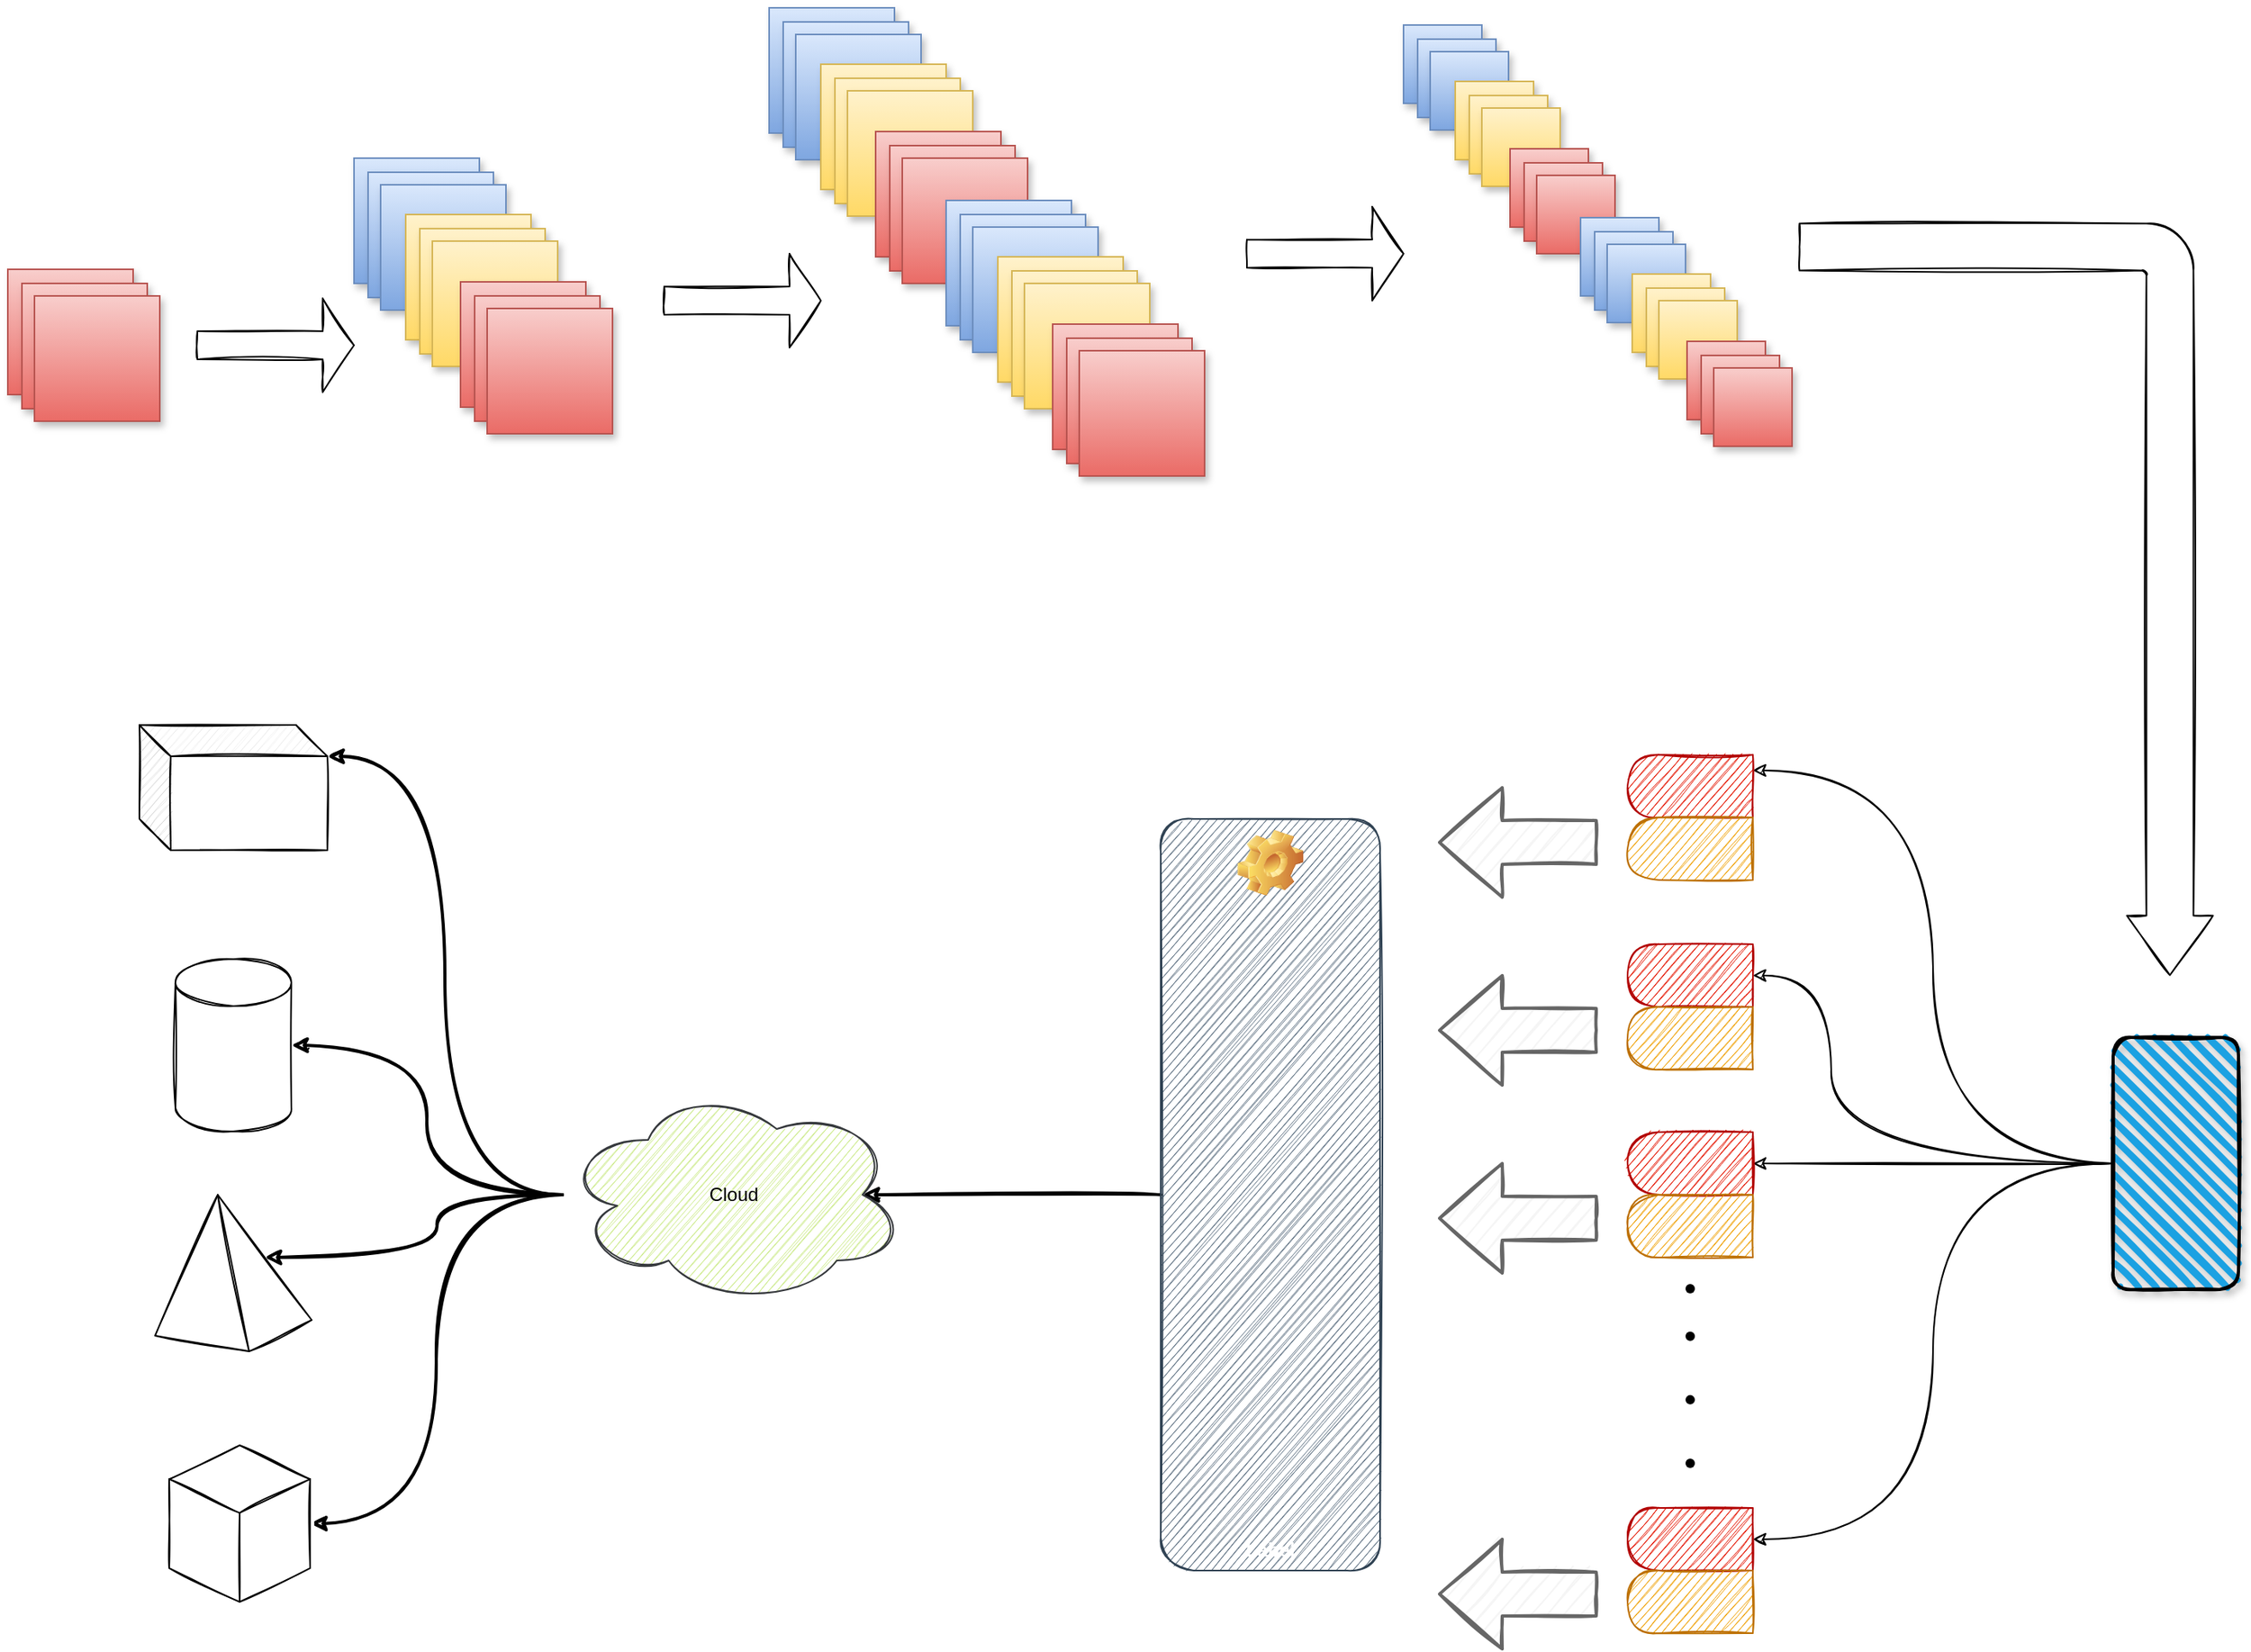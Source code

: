 <mxfile version="18.0.6" type="github">
  <diagram id="wblvO9D-ZUIbQ3TdHfIF" name="Page-1">
    <mxGraphModel dx="2287" dy="1064" grid="1" gridSize="10" guides="1" tooltips="1" connect="1" arrows="1" fold="1" page="0" pageScale="0.8" pageWidth="827" pageHeight="1169" background="none" math="0" shadow="0">
      <root>
        <mxCell id="0" />
        <mxCell id="1" parent="0" />
        <mxCell id="OHIZTz-bLhAv7k97ndpH-11" value="" style="group" vertex="1" connectable="0" parent="1">
          <mxGeometry x="-234" y="569" width="97" height="97" as="geometry" />
        </mxCell>
        <mxCell id="-TnjfYVefwGtDhQqC9l4-23" value="" style="whiteSpace=wrap;html=1;aspect=fixed;shadow=1;rounded=0;fillColor=#f8cecc;strokeColor=#b85450;sketch=0;container=0;gradientColor=#ea6b66;" parent="OHIZTz-bLhAv7k97ndpH-11" vertex="1">
          <mxGeometry width="80" height="80" as="geometry" />
        </mxCell>
        <mxCell id="-TnjfYVefwGtDhQqC9l4-24" value="" style="whiteSpace=wrap;html=1;aspect=fixed;shadow=1;rounded=0;fillColor=#f8cecc;strokeColor=#b85450;sketch=0;container=0;gradientColor=#ea6b66;" parent="OHIZTz-bLhAv7k97ndpH-11" vertex="1">
          <mxGeometry x="9" y="9" width="80" height="80" as="geometry" />
        </mxCell>
        <mxCell id="-TnjfYVefwGtDhQqC9l4-25" value="" style="whiteSpace=wrap;html=1;aspect=fixed;shadow=1;rounded=0;fillColor=#f8cecc;strokeColor=#b85450;sketch=0;container=0;gradientColor=#ea6b66;" parent="OHIZTz-bLhAv7k97ndpH-11" vertex="1">
          <mxGeometry x="17" y="17" width="80" height="80" as="geometry" />
        </mxCell>
        <mxCell id="OHIZTz-bLhAv7k97ndpH-20" value="" style="group" vertex="1" connectable="0" parent="1">
          <mxGeometry x="-13" y="498" width="165" height="176" as="geometry" />
        </mxCell>
        <mxCell id="OHIZTz-bLhAv7k97ndpH-7" value="" style="whiteSpace=wrap;html=1;aspect=fixed;shadow=1;rounded=0;fillColor=#dae8fc;strokeColor=#6c8ebf;sketch=0;gradientColor=#7ea6e0;container=0;" vertex="1" parent="OHIZTz-bLhAv7k97ndpH-20">
          <mxGeometry width="80" height="80" as="geometry" />
        </mxCell>
        <mxCell id="OHIZTz-bLhAv7k97ndpH-8" value="" style="whiteSpace=wrap;html=1;aspect=fixed;shadow=1;rounded=0;fillColor=#dae8fc;strokeColor=#6c8ebf;sketch=0;gradientColor=#7ea6e0;container=0;" vertex="1" parent="OHIZTz-bLhAv7k97ndpH-20">
          <mxGeometry x="9" y="9" width="80" height="80" as="geometry" />
        </mxCell>
        <mxCell id="OHIZTz-bLhAv7k97ndpH-9" value="" style="whiteSpace=wrap;html=1;aspect=fixed;shadow=1;rounded=0;fillColor=#dae8fc;strokeColor=#6c8ebf;sketch=0;gradientColor=#7ea6e0;container=0;" vertex="1" parent="OHIZTz-bLhAv7k97ndpH-20">
          <mxGeometry x="17" y="17" width="80" height="80" as="geometry" />
        </mxCell>
        <mxCell id="OHIZTz-bLhAv7k97ndpH-13" value="" style="whiteSpace=wrap;html=1;aspect=fixed;shadow=1;rounded=0;fillColor=#fff2cc;strokeColor=#d6b656;sketch=0;container=0;gradientColor=#ffd966;" vertex="1" parent="OHIZTz-bLhAv7k97ndpH-20">
          <mxGeometry x="33" y="36" width="80" height="80" as="geometry" />
        </mxCell>
        <mxCell id="OHIZTz-bLhAv7k97ndpH-14" value="" style="whiteSpace=wrap;html=1;aspect=fixed;shadow=1;rounded=0;fillColor=#fff2cc;strokeColor=#d6b656;sketch=0;container=0;gradientColor=#ffd966;" vertex="1" parent="OHIZTz-bLhAv7k97ndpH-20">
          <mxGeometry x="42" y="45" width="80" height="80" as="geometry" />
        </mxCell>
        <mxCell id="OHIZTz-bLhAv7k97ndpH-15" value="" style="whiteSpace=wrap;html=1;aspect=fixed;shadow=1;rounded=0;fillColor=#fff2cc;strokeColor=#d6b656;sketch=0;container=0;gradientColor=#ffd966;" vertex="1" parent="OHIZTz-bLhAv7k97ndpH-20">
          <mxGeometry x="50" y="53" width="80" height="80" as="geometry" />
        </mxCell>
        <mxCell id="OHIZTz-bLhAv7k97ndpH-16" value="" style="group" vertex="1" connectable="0" parent="OHIZTz-bLhAv7k97ndpH-20">
          <mxGeometry x="68" y="79" width="97" height="97" as="geometry" />
        </mxCell>
        <mxCell id="OHIZTz-bLhAv7k97ndpH-17" value="" style="whiteSpace=wrap;html=1;aspect=fixed;shadow=1;rounded=0;fillColor=#f8cecc;strokeColor=#b85450;sketch=0;container=0;gradientColor=#ea6b66;" vertex="1" parent="OHIZTz-bLhAv7k97ndpH-16">
          <mxGeometry width="80" height="80" as="geometry" />
        </mxCell>
        <mxCell id="OHIZTz-bLhAv7k97ndpH-18" value="" style="whiteSpace=wrap;html=1;aspect=fixed;shadow=1;rounded=0;fillColor=#f8cecc;strokeColor=#b85450;sketch=0;container=0;gradientColor=#ea6b66;" vertex="1" parent="OHIZTz-bLhAv7k97ndpH-16">
          <mxGeometry x="9" y="9" width="80" height="80" as="geometry" />
        </mxCell>
        <mxCell id="OHIZTz-bLhAv7k97ndpH-19" value="" style="whiteSpace=wrap;html=1;aspect=fixed;shadow=1;rounded=0;fillColor=#f8cecc;strokeColor=#b85450;sketch=0;container=0;gradientColor=#ea6b66;" vertex="1" parent="OHIZTz-bLhAv7k97ndpH-16">
          <mxGeometry x="17" y="17" width="80" height="80" as="geometry" />
        </mxCell>
        <mxCell id="OHIZTz-bLhAv7k97ndpH-47" value="" style="group" vertex="1" connectable="0" parent="1">
          <mxGeometry x="252" y="402" width="278" height="299" as="geometry" />
        </mxCell>
        <mxCell id="OHIZTz-bLhAv7k97ndpH-25" value="" style="group" vertex="1" connectable="0" parent="OHIZTz-bLhAv7k97ndpH-47">
          <mxGeometry width="165" height="176" as="geometry" />
        </mxCell>
        <mxCell id="OHIZTz-bLhAv7k97ndpH-26" value="" style="whiteSpace=wrap;html=1;aspect=fixed;shadow=1;rounded=0;fillColor=#dae8fc;strokeColor=#6c8ebf;sketch=0;gradientColor=#7ea6e0;container=0;" vertex="1" parent="OHIZTz-bLhAv7k97ndpH-25">
          <mxGeometry width="80" height="80" as="geometry" />
        </mxCell>
        <mxCell id="OHIZTz-bLhAv7k97ndpH-27" value="" style="whiteSpace=wrap;html=1;aspect=fixed;shadow=1;rounded=0;fillColor=#dae8fc;strokeColor=#6c8ebf;sketch=0;gradientColor=#7ea6e0;container=0;" vertex="1" parent="OHIZTz-bLhAv7k97ndpH-25">
          <mxGeometry x="9" y="9" width="80" height="80" as="geometry" />
        </mxCell>
        <mxCell id="OHIZTz-bLhAv7k97ndpH-28" value="" style="whiteSpace=wrap;html=1;aspect=fixed;shadow=1;rounded=0;fillColor=#dae8fc;strokeColor=#6c8ebf;sketch=0;gradientColor=#7ea6e0;container=0;" vertex="1" parent="OHIZTz-bLhAv7k97ndpH-25">
          <mxGeometry x="17" y="17" width="80" height="80" as="geometry" />
        </mxCell>
        <mxCell id="OHIZTz-bLhAv7k97ndpH-29" value="" style="whiteSpace=wrap;html=1;aspect=fixed;shadow=1;rounded=0;fillColor=#fff2cc;strokeColor=#d6b656;sketch=0;container=0;gradientColor=#ffd966;" vertex="1" parent="OHIZTz-bLhAv7k97ndpH-25">
          <mxGeometry x="33" y="36" width="80" height="80" as="geometry" />
        </mxCell>
        <mxCell id="OHIZTz-bLhAv7k97ndpH-30" value="" style="whiteSpace=wrap;html=1;aspect=fixed;shadow=1;rounded=0;fillColor=#fff2cc;strokeColor=#d6b656;sketch=0;container=0;gradientColor=#ffd966;" vertex="1" parent="OHIZTz-bLhAv7k97ndpH-25">
          <mxGeometry x="42" y="45" width="80" height="80" as="geometry" />
        </mxCell>
        <mxCell id="OHIZTz-bLhAv7k97ndpH-31" value="" style="whiteSpace=wrap;html=1;aspect=fixed;shadow=1;rounded=0;fillColor=#fff2cc;strokeColor=#d6b656;sketch=0;container=0;gradientColor=#ffd966;" vertex="1" parent="OHIZTz-bLhAv7k97ndpH-25">
          <mxGeometry x="50" y="53" width="80" height="80" as="geometry" />
        </mxCell>
        <mxCell id="OHIZTz-bLhAv7k97ndpH-32" value="" style="group" vertex="1" connectable="0" parent="OHIZTz-bLhAv7k97ndpH-25">
          <mxGeometry x="68" y="79" width="97" height="97" as="geometry" />
        </mxCell>
        <mxCell id="OHIZTz-bLhAv7k97ndpH-33" value="" style="whiteSpace=wrap;html=1;aspect=fixed;shadow=1;rounded=0;fillColor=#f8cecc;strokeColor=#b85450;sketch=0;container=0;gradientColor=#ea6b66;" vertex="1" parent="OHIZTz-bLhAv7k97ndpH-32">
          <mxGeometry width="80" height="80" as="geometry" />
        </mxCell>
        <mxCell id="OHIZTz-bLhAv7k97ndpH-34" value="" style="whiteSpace=wrap;html=1;aspect=fixed;shadow=1;rounded=0;fillColor=#f8cecc;strokeColor=#b85450;sketch=0;container=0;gradientColor=#ea6b66;" vertex="1" parent="OHIZTz-bLhAv7k97ndpH-32">
          <mxGeometry x="9" y="9" width="80" height="80" as="geometry" />
        </mxCell>
        <mxCell id="OHIZTz-bLhAv7k97ndpH-35" value="" style="whiteSpace=wrap;html=1;aspect=fixed;shadow=1;rounded=0;fillColor=#f8cecc;strokeColor=#b85450;sketch=0;container=0;gradientColor=#ea6b66;" vertex="1" parent="OHIZTz-bLhAv7k97ndpH-32">
          <mxGeometry x="17" y="17" width="80" height="80" as="geometry" />
        </mxCell>
        <mxCell id="OHIZTz-bLhAv7k97ndpH-36" value="" style="group" vertex="1" connectable="0" parent="OHIZTz-bLhAv7k97ndpH-47">
          <mxGeometry x="113" y="123" width="165" height="176" as="geometry" />
        </mxCell>
        <mxCell id="OHIZTz-bLhAv7k97ndpH-37" value="" style="whiteSpace=wrap;html=1;aspect=fixed;shadow=1;rounded=0;fillColor=#dae8fc;strokeColor=#6c8ebf;sketch=0;gradientColor=#7ea6e0;container=0;" vertex="1" parent="OHIZTz-bLhAv7k97ndpH-36">
          <mxGeometry width="80" height="80" as="geometry" />
        </mxCell>
        <mxCell id="OHIZTz-bLhAv7k97ndpH-38" value="" style="whiteSpace=wrap;html=1;aspect=fixed;shadow=1;rounded=0;fillColor=#dae8fc;strokeColor=#6c8ebf;sketch=0;gradientColor=#7ea6e0;container=0;" vertex="1" parent="OHIZTz-bLhAv7k97ndpH-36">
          <mxGeometry x="9" y="9" width="80" height="80" as="geometry" />
        </mxCell>
        <mxCell id="OHIZTz-bLhAv7k97ndpH-39" value="" style="whiteSpace=wrap;html=1;aspect=fixed;shadow=1;rounded=0;fillColor=#dae8fc;strokeColor=#6c8ebf;sketch=0;gradientColor=#7ea6e0;container=0;" vertex="1" parent="OHIZTz-bLhAv7k97ndpH-36">
          <mxGeometry x="17" y="17" width="80" height="80" as="geometry" />
        </mxCell>
        <mxCell id="OHIZTz-bLhAv7k97ndpH-40" value="" style="whiteSpace=wrap;html=1;aspect=fixed;shadow=1;rounded=0;fillColor=#fff2cc;strokeColor=#d6b656;sketch=0;container=0;gradientColor=#ffd966;" vertex="1" parent="OHIZTz-bLhAv7k97ndpH-36">
          <mxGeometry x="33" y="36" width="80" height="80" as="geometry" />
        </mxCell>
        <mxCell id="OHIZTz-bLhAv7k97ndpH-41" value="" style="whiteSpace=wrap;html=1;aspect=fixed;shadow=1;rounded=0;fillColor=#fff2cc;strokeColor=#d6b656;sketch=0;container=0;gradientColor=#ffd966;" vertex="1" parent="OHIZTz-bLhAv7k97ndpH-36">
          <mxGeometry x="42" y="45" width="80" height="80" as="geometry" />
        </mxCell>
        <mxCell id="OHIZTz-bLhAv7k97ndpH-42" value="" style="whiteSpace=wrap;html=1;aspect=fixed;shadow=1;rounded=0;fillColor=#fff2cc;strokeColor=#d6b656;sketch=0;container=0;gradientColor=#ffd966;" vertex="1" parent="OHIZTz-bLhAv7k97ndpH-36">
          <mxGeometry x="50" y="53" width="80" height="80" as="geometry" />
        </mxCell>
        <mxCell id="OHIZTz-bLhAv7k97ndpH-43" value="" style="group" vertex="1" connectable="0" parent="OHIZTz-bLhAv7k97ndpH-36">
          <mxGeometry x="68" y="79" width="97" height="97" as="geometry" />
        </mxCell>
        <mxCell id="OHIZTz-bLhAv7k97ndpH-44" value="" style="whiteSpace=wrap;html=1;aspect=fixed;shadow=1;rounded=0;fillColor=#f8cecc;strokeColor=#b85450;sketch=0;container=0;gradientColor=#ea6b66;" vertex="1" parent="OHIZTz-bLhAv7k97ndpH-43">
          <mxGeometry width="80" height="80" as="geometry" />
        </mxCell>
        <mxCell id="OHIZTz-bLhAv7k97ndpH-45" value="" style="whiteSpace=wrap;html=1;aspect=fixed;shadow=1;rounded=0;fillColor=#f8cecc;strokeColor=#b85450;sketch=0;container=0;gradientColor=#ea6b66;" vertex="1" parent="OHIZTz-bLhAv7k97ndpH-43">
          <mxGeometry x="9" y="9" width="80" height="80" as="geometry" />
        </mxCell>
        <mxCell id="OHIZTz-bLhAv7k97ndpH-46" value="" style="whiteSpace=wrap;html=1;aspect=fixed;shadow=1;rounded=0;fillColor=#f8cecc;strokeColor=#b85450;sketch=0;container=0;gradientColor=#ea6b66;" vertex="1" parent="OHIZTz-bLhAv7k97ndpH-43">
          <mxGeometry x="17" y="17" width="80" height="80" as="geometry" />
        </mxCell>
        <mxCell id="OHIZTz-bLhAv7k97ndpH-48" value="" style="group" vertex="1" connectable="0" parent="1">
          <mxGeometry x="642" y="398" width="278" height="299" as="geometry" />
        </mxCell>
        <mxCell id="OHIZTz-bLhAv7k97ndpH-49" value="" style="group" vertex="1" connectable="0" parent="OHIZTz-bLhAv7k97ndpH-48">
          <mxGeometry width="165" height="176" as="geometry" />
        </mxCell>
        <mxCell id="OHIZTz-bLhAv7k97ndpH-50" value="" style="whiteSpace=wrap;html=1;aspect=fixed;shadow=1;rounded=0;fillColor=#dae8fc;strokeColor=#6c8ebf;sketch=0;gradientColor=#7ea6e0;container=0;" vertex="1" parent="OHIZTz-bLhAv7k97ndpH-49">
          <mxGeometry x="15" y="15" width="50" height="50" as="geometry" />
        </mxCell>
        <mxCell id="OHIZTz-bLhAv7k97ndpH-51" value="" style="whiteSpace=wrap;html=1;aspect=fixed;shadow=1;rounded=0;fillColor=#dae8fc;strokeColor=#6c8ebf;sketch=0;gradientColor=#7ea6e0;container=0;" vertex="1" parent="OHIZTz-bLhAv7k97ndpH-49">
          <mxGeometry x="24" y="24" width="50" height="50" as="geometry" />
        </mxCell>
        <mxCell id="OHIZTz-bLhAv7k97ndpH-52" value="" style="whiteSpace=wrap;html=1;aspect=fixed;shadow=1;rounded=0;fillColor=#dae8fc;strokeColor=#6c8ebf;sketch=0;gradientColor=#7ea6e0;container=0;" vertex="1" parent="OHIZTz-bLhAv7k97ndpH-49">
          <mxGeometry x="32" y="32" width="50" height="50" as="geometry" />
        </mxCell>
        <mxCell id="OHIZTz-bLhAv7k97ndpH-53" value="" style="whiteSpace=wrap;html=1;aspect=fixed;shadow=1;rounded=0;fillColor=#fff2cc;strokeColor=#d6b656;sketch=0;container=0;gradientColor=#ffd966;" vertex="1" parent="OHIZTz-bLhAv7k97ndpH-49">
          <mxGeometry x="48" y="51" width="50" height="50" as="geometry" />
        </mxCell>
        <mxCell id="OHIZTz-bLhAv7k97ndpH-54" value="" style="whiteSpace=wrap;html=1;aspect=fixed;shadow=1;rounded=0;fillColor=#fff2cc;strokeColor=#d6b656;sketch=0;container=0;gradientColor=#ffd966;" vertex="1" parent="OHIZTz-bLhAv7k97ndpH-49">
          <mxGeometry x="57" y="60" width="50" height="50" as="geometry" />
        </mxCell>
        <mxCell id="OHIZTz-bLhAv7k97ndpH-55" value="" style="whiteSpace=wrap;html=1;aspect=fixed;shadow=1;rounded=0;fillColor=#fff2cc;strokeColor=#d6b656;sketch=0;container=0;gradientColor=#ffd966;" vertex="1" parent="OHIZTz-bLhAv7k97ndpH-49">
          <mxGeometry x="65" y="68" width="50" height="50" as="geometry" />
        </mxCell>
        <mxCell id="OHIZTz-bLhAv7k97ndpH-56" value="" style="group" vertex="1" connectable="0" parent="OHIZTz-bLhAv7k97ndpH-49">
          <mxGeometry x="68" y="79" width="97" height="97" as="geometry" />
        </mxCell>
        <mxCell id="OHIZTz-bLhAv7k97ndpH-57" value="" style="whiteSpace=wrap;html=1;aspect=fixed;shadow=1;rounded=0;fillColor=#f8cecc;strokeColor=#b85450;sketch=0;container=0;gradientColor=#ea6b66;" vertex="1" parent="OHIZTz-bLhAv7k97ndpH-56">
          <mxGeometry x="15" y="15" width="50" height="50" as="geometry" />
        </mxCell>
        <mxCell id="OHIZTz-bLhAv7k97ndpH-58" value="" style="whiteSpace=wrap;html=1;aspect=fixed;shadow=1;rounded=0;fillColor=#f8cecc;strokeColor=#b85450;sketch=0;container=0;gradientColor=#ea6b66;" vertex="1" parent="OHIZTz-bLhAv7k97ndpH-56">
          <mxGeometry x="24" y="24" width="50" height="50" as="geometry" />
        </mxCell>
        <mxCell id="OHIZTz-bLhAv7k97ndpH-59" value="" style="whiteSpace=wrap;html=1;aspect=fixed;shadow=1;rounded=0;fillColor=#f8cecc;strokeColor=#b85450;sketch=0;container=0;gradientColor=#ea6b66;" vertex="1" parent="OHIZTz-bLhAv7k97ndpH-56">
          <mxGeometry x="32" y="32" width="50" height="50" as="geometry" />
        </mxCell>
        <mxCell id="OHIZTz-bLhAv7k97ndpH-60" value="" style="group" vertex="1" connectable="0" parent="OHIZTz-bLhAv7k97ndpH-48">
          <mxGeometry x="113" y="123" width="165" height="176" as="geometry" />
        </mxCell>
        <mxCell id="OHIZTz-bLhAv7k97ndpH-61" value="" style="whiteSpace=wrap;html=1;aspect=fixed;shadow=1;rounded=0;fillColor=#dae8fc;strokeColor=#6c8ebf;sketch=0;gradientColor=#7ea6e0;container=0;" vertex="1" parent="OHIZTz-bLhAv7k97ndpH-60">
          <mxGeometry x="15" y="15" width="50" height="50" as="geometry" />
        </mxCell>
        <mxCell id="OHIZTz-bLhAv7k97ndpH-62" value="" style="whiteSpace=wrap;html=1;aspect=fixed;shadow=1;rounded=0;fillColor=#dae8fc;strokeColor=#6c8ebf;sketch=0;gradientColor=#7ea6e0;container=0;" vertex="1" parent="OHIZTz-bLhAv7k97ndpH-60">
          <mxGeometry x="24" y="24" width="50" height="50" as="geometry" />
        </mxCell>
        <mxCell id="OHIZTz-bLhAv7k97ndpH-63" value="" style="whiteSpace=wrap;html=1;aspect=fixed;shadow=1;rounded=0;fillColor=#dae8fc;strokeColor=#6c8ebf;sketch=0;gradientColor=#7ea6e0;container=0;" vertex="1" parent="OHIZTz-bLhAv7k97ndpH-60">
          <mxGeometry x="32" y="32" width="50" height="50" as="geometry" />
        </mxCell>
        <mxCell id="OHIZTz-bLhAv7k97ndpH-64" value="" style="whiteSpace=wrap;html=1;aspect=fixed;shadow=1;rounded=0;fillColor=#fff2cc;strokeColor=#d6b656;sketch=0;container=0;gradientColor=#ffd966;" vertex="1" parent="OHIZTz-bLhAv7k97ndpH-60">
          <mxGeometry x="48" y="51" width="50" height="50" as="geometry" />
        </mxCell>
        <mxCell id="OHIZTz-bLhAv7k97ndpH-65" value="" style="whiteSpace=wrap;html=1;aspect=fixed;shadow=1;rounded=0;fillColor=#fff2cc;strokeColor=#d6b656;sketch=0;container=0;gradientColor=#ffd966;" vertex="1" parent="OHIZTz-bLhAv7k97ndpH-60">
          <mxGeometry x="57" y="60" width="50" height="50" as="geometry" />
        </mxCell>
        <mxCell id="OHIZTz-bLhAv7k97ndpH-66" value="" style="whiteSpace=wrap;html=1;aspect=fixed;shadow=1;rounded=0;fillColor=#fff2cc;strokeColor=#d6b656;sketch=0;container=0;gradientColor=#ffd966;" vertex="1" parent="OHIZTz-bLhAv7k97ndpH-60">
          <mxGeometry x="65" y="68" width="50" height="50" as="geometry" />
        </mxCell>
        <mxCell id="OHIZTz-bLhAv7k97ndpH-67" value="" style="group" vertex="1" connectable="0" parent="OHIZTz-bLhAv7k97ndpH-60">
          <mxGeometry x="68" y="79" width="97" height="97" as="geometry" />
        </mxCell>
        <mxCell id="OHIZTz-bLhAv7k97ndpH-68" value="" style="whiteSpace=wrap;html=1;aspect=fixed;shadow=1;rounded=0;fillColor=#f8cecc;strokeColor=#b85450;sketch=0;container=0;gradientColor=#ea6b66;" vertex="1" parent="OHIZTz-bLhAv7k97ndpH-67">
          <mxGeometry x="15" y="15" width="50" height="50" as="geometry" />
        </mxCell>
        <mxCell id="OHIZTz-bLhAv7k97ndpH-69" value="" style="whiteSpace=wrap;html=1;aspect=fixed;shadow=1;rounded=0;fillColor=#f8cecc;strokeColor=#b85450;sketch=0;container=0;gradientColor=#ea6b66;" vertex="1" parent="OHIZTz-bLhAv7k97ndpH-67">
          <mxGeometry x="24" y="24" width="50" height="50" as="geometry" />
        </mxCell>
        <mxCell id="OHIZTz-bLhAv7k97ndpH-70" value="" style="whiteSpace=wrap;html=1;aspect=fixed;shadow=1;rounded=0;fillColor=#f8cecc;strokeColor=#b85450;sketch=0;container=0;gradientColor=#ea6b66;" vertex="1" parent="OHIZTz-bLhAv7k97ndpH-67">
          <mxGeometry x="32" y="32" width="50" height="50" as="geometry" />
        </mxCell>
        <mxCell id="OHIZTz-bLhAv7k97ndpH-103" style="edgeStyle=orthogonalEdgeStyle;orthogonalLoop=1;jettySize=auto;html=1;entryX=0;entryY=0.75;entryDx=0;entryDy=0;sketch=1;curved=1;" edge="1" parent="1" source="OHIZTz-bLhAv7k97ndpH-71" target="OHIZTz-bLhAv7k97ndpH-72">
          <mxGeometry relative="1" as="geometry" />
        </mxCell>
        <mxCell id="OHIZTz-bLhAv7k97ndpH-104" style="edgeStyle=orthogonalEdgeStyle;curved=1;sketch=1;orthogonalLoop=1;jettySize=auto;html=1;" edge="1" parent="1" source="OHIZTz-bLhAv7k97ndpH-71" target="OHIZTz-bLhAv7k97ndpH-76">
          <mxGeometry relative="1" as="geometry">
            <Array as="points">
              <mxPoint x="930" y="1140" />
              <mxPoint x="930" y="1020" />
            </Array>
          </mxGeometry>
        </mxCell>
        <mxCell id="OHIZTz-bLhAv7k97ndpH-105" style="edgeStyle=orthogonalEdgeStyle;curved=1;sketch=1;orthogonalLoop=1;jettySize=auto;html=1;entryX=0;entryY=0.5;entryDx=0;entryDy=0;" edge="1" parent="1" source="OHIZTz-bLhAv7k97ndpH-71" target="OHIZTz-bLhAv7k97ndpH-79">
          <mxGeometry relative="1" as="geometry" />
        </mxCell>
        <mxCell id="OHIZTz-bLhAv7k97ndpH-106" style="edgeStyle=orthogonalEdgeStyle;curved=1;sketch=1;orthogonalLoop=1;jettySize=auto;html=1;entryX=0;entryY=0.5;entryDx=0;entryDy=0;" edge="1" parent="1" source="OHIZTz-bLhAv7k97ndpH-71" target="OHIZTz-bLhAv7k97ndpH-82">
          <mxGeometry relative="1" as="geometry" />
        </mxCell>
        <mxCell id="OHIZTz-bLhAv7k97ndpH-71" value="" style="rounded=1;whiteSpace=wrap;html=1;strokeWidth=2;fillWeight=4;hachureGap=8;hachureAngle=45;fillColor=#1ba1e2;sketch=1;shadow=1;" vertex="1" parent="1">
          <mxGeometry x="1110" y="1059.5" width="80" height="161" as="geometry" />
        </mxCell>
        <mxCell id="OHIZTz-bLhAv7k97ndpH-74" value="" style="group" vertex="1" connectable="0" parent="1">
          <mxGeometry x="800" y="879" width="80" height="80" as="geometry" />
        </mxCell>
        <mxCell id="OHIZTz-bLhAv7k97ndpH-72" value="" style="shape=delay;whiteSpace=wrap;html=1;shadow=0;sketch=1;direction=west;fillColor=#e51400;strokeColor=#B20000;fontColor=#ffffff;" vertex="1" parent="OHIZTz-bLhAv7k97ndpH-74">
          <mxGeometry width="80" height="40" as="geometry" />
        </mxCell>
        <mxCell id="OHIZTz-bLhAv7k97ndpH-73" value="" style="shape=delay;whiteSpace=wrap;html=1;shadow=0;sketch=1;direction=west;fillColor=#f0a30a;strokeColor=#BD7000;fontColor=#000000;" vertex="1" parent="OHIZTz-bLhAv7k97ndpH-74">
          <mxGeometry y="40" width="80" height="40" as="geometry" />
        </mxCell>
        <mxCell id="OHIZTz-bLhAv7k97ndpH-75" value="" style="group" vertex="1" connectable="0" parent="1">
          <mxGeometry x="800" y="1000" width="80" height="80" as="geometry" />
        </mxCell>
        <mxCell id="OHIZTz-bLhAv7k97ndpH-76" value="" style="shape=delay;whiteSpace=wrap;html=1;shadow=0;sketch=1;direction=west;fillColor=#e51400;strokeColor=#B20000;fontColor=#ffffff;" vertex="1" parent="OHIZTz-bLhAv7k97ndpH-75">
          <mxGeometry width="80" height="40" as="geometry" />
        </mxCell>
        <mxCell id="OHIZTz-bLhAv7k97ndpH-77" value="" style="shape=delay;whiteSpace=wrap;html=1;shadow=0;sketch=1;direction=west;fillColor=#f0a30a;strokeColor=#BD7000;fontColor=#000000;" vertex="1" parent="OHIZTz-bLhAv7k97ndpH-75">
          <mxGeometry y="40" width="80" height="40" as="geometry" />
        </mxCell>
        <mxCell id="OHIZTz-bLhAv7k97ndpH-78" value="" style="group" vertex="1" connectable="0" parent="1">
          <mxGeometry x="800" y="1120" width="80" height="80" as="geometry" />
        </mxCell>
        <mxCell id="OHIZTz-bLhAv7k97ndpH-79" value="" style="shape=delay;whiteSpace=wrap;html=1;shadow=0;sketch=1;direction=west;fillColor=#e51400;strokeColor=#B20000;fontColor=#ffffff;" vertex="1" parent="OHIZTz-bLhAv7k97ndpH-78">
          <mxGeometry width="80" height="40" as="geometry" />
        </mxCell>
        <mxCell id="OHIZTz-bLhAv7k97ndpH-80" value="" style="shape=delay;whiteSpace=wrap;html=1;shadow=0;sketch=1;direction=west;fillColor=#f0a30a;strokeColor=#BD7000;fontColor=#000000;" vertex="1" parent="OHIZTz-bLhAv7k97ndpH-78">
          <mxGeometry y="40" width="80" height="40" as="geometry" />
        </mxCell>
        <mxCell id="OHIZTz-bLhAv7k97ndpH-81" value="" style="group" vertex="1" connectable="0" parent="1">
          <mxGeometry x="800" y="1360" width="80" height="80" as="geometry" />
        </mxCell>
        <mxCell id="OHIZTz-bLhAv7k97ndpH-82" value="" style="shape=delay;whiteSpace=wrap;html=1;shadow=0;sketch=1;direction=west;fillColor=#e51400;strokeColor=#B20000;fontColor=#ffffff;" vertex="1" parent="OHIZTz-bLhAv7k97ndpH-81">
          <mxGeometry width="80" height="40" as="geometry" />
        </mxCell>
        <mxCell id="OHIZTz-bLhAv7k97ndpH-83" value="" style="shape=delay;whiteSpace=wrap;html=1;shadow=0;sketch=1;direction=west;fillColor=#f0a30a;strokeColor=#BD7000;fontColor=#000000;" vertex="1" parent="OHIZTz-bLhAv7k97ndpH-81">
          <mxGeometry y="40" width="80" height="40" as="geometry" />
        </mxCell>
        <mxCell id="OHIZTz-bLhAv7k97ndpH-88" value="" style="group;flipH=1;" vertex="1" connectable="0" parent="1">
          <mxGeometry x="820" y="1200" width="39" height="152" as="geometry" />
        </mxCell>
        <mxCell id="OHIZTz-bLhAv7k97ndpH-84" value="" style="shape=waypoint;sketch=0;fillStyle=solid;size=6;pointerEvents=1;points=[];fillColor=none;resizable=0;rotatable=0;perimeter=centerPerimeter;snapToPoint=1;shadow=0;" vertex="1" parent="OHIZTz-bLhAv7k97ndpH-88">
          <mxGeometry width="40" height="40" as="geometry" />
        </mxCell>
        <mxCell id="OHIZTz-bLhAv7k97ndpH-85" value="" style="shape=waypoint;sketch=0;fillStyle=solid;size=6;pointerEvents=1;points=[];fillColor=none;resizable=0;rotatable=0;perimeter=centerPerimeter;snapToPoint=1;shadow=0;" vertex="1" parent="OHIZTz-bLhAv7k97ndpH-88">
          <mxGeometry y="30.4" width="40" height="40" as="geometry" />
        </mxCell>
        <mxCell id="OHIZTz-bLhAv7k97ndpH-86" value="" style="shape=waypoint;sketch=0;fillStyle=solid;size=6;pointerEvents=1;points=[];fillColor=none;resizable=0;rotatable=0;perimeter=centerPerimeter;snapToPoint=1;shadow=0;" vertex="1" parent="OHIZTz-bLhAv7k97ndpH-88">
          <mxGeometry y="70.933" width="40" height="40" as="geometry" />
        </mxCell>
        <mxCell id="OHIZTz-bLhAv7k97ndpH-87" value="" style="shape=waypoint;sketch=0;fillStyle=solid;size=6;pointerEvents=1;points=[];fillColor=none;resizable=0;rotatable=0;perimeter=centerPerimeter;snapToPoint=1;shadow=0;" vertex="1" parent="OHIZTz-bLhAv7k97ndpH-88">
          <mxGeometry y="111.467" width="40" height="40" as="geometry" />
        </mxCell>
        <mxCell id="OHIZTz-bLhAv7k97ndpH-121" style="edgeStyle=orthogonalEdgeStyle;curved=1;sketch=1;orthogonalLoop=1;jettySize=auto;html=1;entryX=0.875;entryY=0.5;entryDx=0;entryDy=0;entryPerimeter=0;strokeWidth=2;" edge="1" parent="1" source="OHIZTz-bLhAv7k97ndpH-89" target="OHIZTz-bLhAv7k97ndpH-90">
          <mxGeometry relative="1" as="geometry" />
        </mxCell>
        <mxCell id="OHIZTz-bLhAv7k97ndpH-89" value="Label" style="label;whiteSpace=wrap;html=1;align=center;verticalAlign=bottom;spacingLeft=0;spacingBottom=4;imageAlign=center;imageVerticalAlign=top;image=img/clipart/Gear_128x128.png;shadow=0;sketch=1;fillColor=#647687;strokeColor=#314354;fontColor=#ffffff;" vertex="1" parent="1">
          <mxGeometry x="502" y="920" width="140" height="480" as="geometry" />
        </mxCell>
        <mxCell id="OHIZTz-bLhAv7k97ndpH-122" style="edgeStyle=orthogonalEdgeStyle;curved=1;sketch=1;orthogonalLoop=1;jettySize=auto;html=1;entryX=0;entryY=0;entryDx=120.0;entryDy=20;entryPerimeter=0;strokeWidth=2;" edge="1" parent="1" source="OHIZTz-bLhAv7k97ndpH-90" target="OHIZTz-bLhAv7k97ndpH-94">
          <mxGeometry relative="1" as="geometry" />
        </mxCell>
        <mxCell id="OHIZTz-bLhAv7k97ndpH-123" style="edgeStyle=orthogonalEdgeStyle;curved=1;sketch=1;orthogonalLoop=1;jettySize=auto;html=1;entryX=1;entryY=0.5;entryDx=0;entryDy=0;entryPerimeter=0;strokeWidth=2;" edge="1" parent="1" source="OHIZTz-bLhAv7k97ndpH-90" target="OHIZTz-bLhAv7k97ndpH-95">
          <mxGeometry relative="1" as="geometry" />
        </mxCell>
        <mxCell id="OHIZTz-bLhAv7k97ndpH-124" style="edgeStyle=orthogonalEdgeStyle;curved=1;sketch=1;orthogonalLoop=1;jettySize=auto;html=1;entryX=0;entryY=0;entryDx=70;entryDy=40;entryPerimeter=0;strokeWidth=2;" edge="1" parent="1" source="OHIZTz-bLhAv7k97ndpH-90" target="OHIZTz-bLhAv7k97ndpH-92">
          <mxGeometry relative="1" as="geometry" />
        </mxCell>
        <mxCell id="OHIZTz-bLhAv7k97ndpH-125" style="edgeStyle=orthogonalEdgeStyle;curved=1;sketch=1;orthogonalLoop=1;jettySize=auto;html=1;entryX=1;entryY=0.5;entryDx=0;entryDy=0;entryPerimeter=0;strokeWidth=2;" edge="1" parent="1" source="OHIZTz-bLhAv7k97ndpH-90" target="OHIZTz-bLhAv7k97ndpH-96">
          <mxGeometry relative="1" as="geometry" />
        </mxCell>
        <mxCell id="OHIZTz-bLhAv7k97ndpH-90" value="Cloud" style="ellipse;shape=cloud;whiteSpace=wrap;html=1;align=center;shadow=0;sketch=1;fillColor=#cdeb8b;strokeColor=#36393d;" vertex="1" parent="1">
          <mxGeometry x="120" y="1090" width="219" height="140" as="geometry" />
        </mxCell>
        <mxCell id="OHIZTz-bLhAv7k97ndpH-92" value="" style="verticalLabelPosition=bottom;verticalAlign=top;html=1;shape=mxgraph.basic.pyramid;dx1=0.4;dx2=0.6;dy1=0.9;dy2=0.8;shadow=0;sketch=1;" vertex="1" parent="1">
          <mxGeometry x="-140" y="1160" width="100" height="100" as="geometry" />
        </mxCell>
        <mxCell id="OHIZTz-bLhAv7k97ndpH-94" value="" style="shape=cube;whiteSpace=wrap;html=1;boundedLbl=1;backgroundOutline=1;darkOpacity=0.05;darkOpacity2=0.1;shadow=0;sketch=1;" vertex="1" parent="1">
          <mxGeometry x="-150" y="860" width="120" height="80" as="geometry" />
        </mxCell>
        <mxCell id="OHIZTz-bLhAv7k97ndpH-95" value="" style="shape=cylinder3;whiteSpace=wrap;html=1;boundedLbl=1;backgroundOutline=1;size=15;shadow=0;sketch=1;" vertex="1" parent="1">
          <mxGeometry x="-127" y="1009.5" width="74" height="110" as="geometry" />
        </mxCell>
        <mxCell id="OHIZTz-bLhAv7k97ndpH-96" value="" style="html=1;whiteSpace=wrap;shape=isoCube2;backgroundOutline=1;isoAngle=15;shadow=0;sketch=1;" vertex="1" parent="1">
          <mxGeometry x="-131" y="1320" width="90" height="100" as="geometry" />
        </mxCell>
        <mxCell id="OHIZTz-bLhAv7k97ndpH-98" value="" style="shape=singleArrow;whiteSpace=wrap;html=1;shadow=0;sketch=1;" vertex="1" parent="1">
          <mxGeometry x="-113" y="587.5" width="100" height="60" as="geometry" />
        </mxCell>
        <mxCell id="OHIZTz-bLhAv7k97ndpH-99" value="" style="shape=singleArrow;whiteSpace=wrap;html=1;shadow=0;sketch=1;" vertex="1" parent="1">
          <mxGeometry x="185" y="559" width="100" height="60" as="geometry" />
        </mxCell>
        <mxCell id="OHIZTz-bLhAv7k97ndpH-100" value="" style="shape=singleArrow;whiteSpace=wrap;html=1;shadow=0;sketch=1;" vertex="1" parent="1">
          <mxGeometry x="557" y="529" width="100" height="60" as="geometry" />
        </mxCell>
        <mxCell id="OHIZTz-bLhAv7k97ndpH-102" value="" style="html=1;shadow=0;dashed=0;align=center;verticalAlign=middle;shape=mxgraph.arrows2.bendArrow;dy=15;dx=38;notch=0;arrowHead=55;rounded=1;sketch=1;rotation=90;" vertex="1" parent="1">
          <mxGeometry x="801.75" y="647.75" width="480" height="264" as="geometry" />
        </mxCell>
        <mxCell id="OHIZTz-bLhAv7k97ndpH-113" value="" style="verticalLabelPosition=bottom;verticalAlign=top;html=1;strokeWidth=2;shape=mxgraph.arrows2.arrow;dy=0.6;dx=40;notch=0;shadow=0;sketch=1;direction=west;fillColor=#f5f5f5;fontColor=#333333;strokeColor=#666666;" vertex="1" parent="1">
          <mxGeometry x="680" y="900" width="100" height="70" as="geometry" />
        </mxCell>
        <mxCell id="OHIZTz-bLhAv7k97ndpH-117" value="" style="verticalLabelPosition=bottom;verticalAlign=top;html=1;strokeWidth=2;shape=mxgraph.arrows2.arrow;dy=0.6;dx=40;notch=0;shadow=0;sketch=1;direction=west;fillColor=#f5f5f5;fontColor=#333333;strokeColor=#666666;" vertex="1" parent="1">
          <mxGeometry x="680" y="1020" width="100" height="70" as="geometry" />
        </mxCell>
        <mxCell id="OHIZTz-bLhAv7k97ndpH-118" value="" style="verticalLabelPosition=bottom;verticalAlign=top;html=1;strokeWidth=2;shape=mxgraph.arrows2.arrow;dy=0.6;dx=40;notch=0;shadow=0;sketch=1;direction=west;fillColor=#f5f5f5;fontColor=#333333;strokeColor=#666666;" vertex="1" parent="1">
          <mxGeometry x="680" y="1140" width="100" height="70" as="geometry" />
        </mxCell>
        <mxCell id="OHIZTz-bLhAv7k97ndpH-119" value="" style="verticalLabelPosition=bottom;verticalAlign=top;html=1;strokeWidth=2;shape=mxgraph.arrows2.arrow;dy=0.6;dx=40;notch=0;shadow=0;sketch=1;direction=west;fillColor=#f5f5f5;fontColor=#333333;strokeColor=#666666;" vertex="1" parent="1">
          <mxGeometry x="680" y="1380" width="100" height="70" as="geometry" />
        </mxCell>
      </root>
    </mxGraphModel>
  </diagram>
</mxfile>
